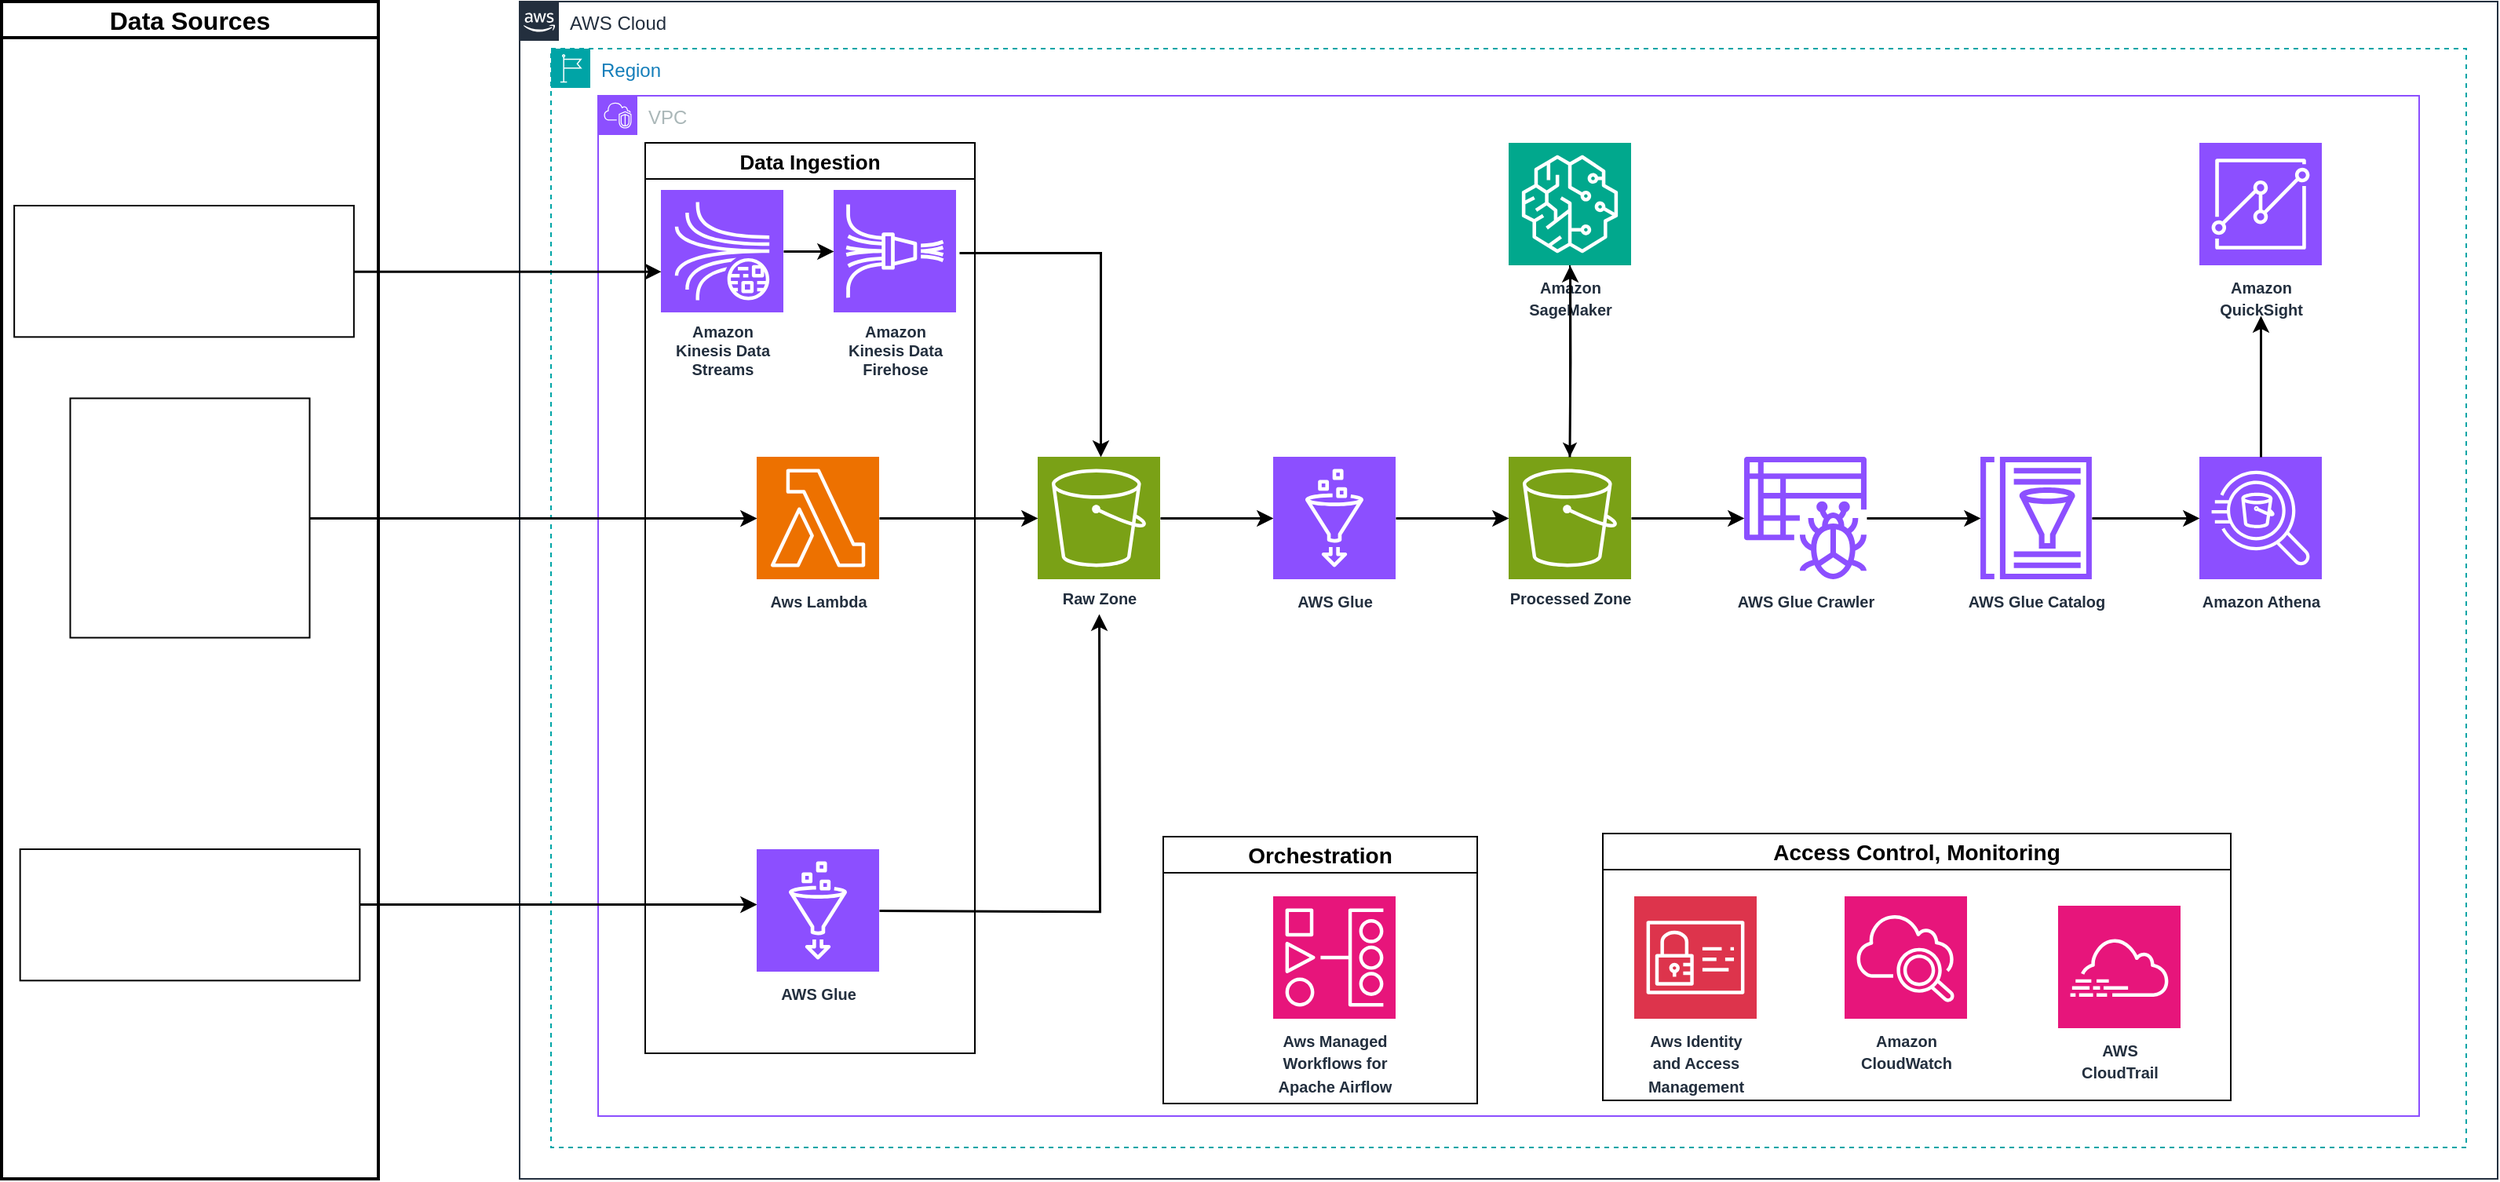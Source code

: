 <mxfile version="22.1.16" type="device">
  <diagram name="Page-1" id="qPSFZZWf_FqOlIZW2ooJ">
    <mxGraphModel dx="2087" dy="868" grid="1" gridSize="10" guides="1" tooltips="1" connect="1" arrows="1" fold="1" page="0" pageScale="1" pageWidth="850" pageHeight="1100" background="#ffffff" math="0" shadow="0">
      <root>
        <mxCell id="0" />
        <mxCell id="1" parent="0" />
        <mxCell id="GSW4ldEXJS0Q_CK_qqtB-1" value="&lt;font style=&quot;font-size: 16px;&quot;&gt;Data Sources&lt;/font&gt;" style="swimlane;whiteSpace=wrap;html=1;strokeWidth=2;movable=1;resizable=1;rotatable=1;deletable=1;editable=1;locked=0;connectable=1;" vertex="1" parent="1">
          <mxGeometry x="-100" y="90" width="240" height="750" as="geometry">
            <mxRectangle y="90" width="140" height="30" as="alternateBounds" />
          </mxGeometry>
        </mxCell>
        <mxCell id="GSW4ldEXJS0Q_CK_qqtB-2" value="" style="shape=image;verticalLabelPosition=bottom;labelBackgroundColor=default;verticalAlign=top;aspect=fixed;imageAspect=0;image=https://www.ovhcloud.com/sites/default/files/styles/text_media_horizontal/public/2021-09/ECX-1909_Hero_Kafka_600x400%402x-1.png;imageBorder=default;" vertex="1" parent="GSW4ldEXJS0Q_CK_qqtB-1">
          <mxGeometry x="8.07" y="130" width="216.36" height="83.68" as="geometry" />
        </mxCell>
        <mxCell id="GSW4ldEXJS0Q_CK_qqtB-3" value="" style="shape=image;verticalLabelPosition=bottom;labelBackgroundColor=default;verticalAlign=top;imageAspect=0;image=https://miro.medium.com/v2/resize:fit:610/1*lZrXmWJRDLqIImJThs5Lrw.png;aspect=fixed;imageBorder=default;" vertex="1" parent="GSW4ldEXJS0Q_CK_qqtB-1">
          <mxGeometry x="11.82" y="540" width="216.36" height="83.68" as="geometry" />
        </mxCell>
        <mxCell id="GSW4ldEXJS0Q_CK_qqtB-4" value="" style="shape=image;verticalLabelPosition=bottom;labelBackgroundColor=default;verticalAlign=top;aspect=fixed;imageAspect=0;image=https://cdn-icons-png.flaticon.com/512/1493/1493169.png;imageBorder=default;movable=1;resizable=1;rotatable=1;deletable=1;editable=1;locked=0;connectable=1;" vertex="1" parent="GSW4ldEXJS0Q_CK_qqtB-1">
          <mxGeometry x="43.75" y="252.75" width="152.5" height="152.5" as="geometry" />
        </mxCell>
        <mxCell id="GSW4ldEXJS0Q_CK_qqtB-14" value="&lt;font style=&quot;font-size: 13px;&quot;&gt;Data Ingestion&lt;/font&gt;" style="swimlane;whiteSpace=wrap;html=1;movable=1;resizable=1;rotatable=1;deletable=1;editable=1;locked=0;connectable=1;" vertex="1" parent="1">
          <mxGeometry x="310" y="180" width="210" height="580" as="geometry" />
        </mxCell>
        <mxCell id="GSW4ldEXJS0Q_CK_qqtB-55" value="&lt;font style=&quot;font-size: 14px;&quot;&gt;Orchestration&lt;/font&gt;" style="swimlane;whiteSpace=wrap;html=1;" vertex="1" parent="1">
          <mxGeometry x="640" y="622" width="200" height="170" as="geometry" />
        </mxCell>
        <mxCell id="GSW4ldEXJS0Q_CK_qqtB-60" style="edgeStyle=orthogonalEdgeStyle;rounded=0;orthogonalLoop=1;jettySize=auto;html=1;strokeWidth=1.5;" edge="1" parent="1" target="GSW4ldEXJS0Q_CK_qqtB-73">
          <mxGeometry relative="1" as="geometry">
            <mxPoint x="610" y="340" as="targetPoint" />
            <mxPoint x="510" y="250" as="sourcePoint" />
            <Array as="points">
              <mxPoint x="600" y="250" />
            </Array>
          </mxGeometry>
        </mxCell>
        <mxCell id="GSW4ldEXJS0Q_CK_qqtB-81" value="VPC" style="points=[[0,0],[0.25,0],[0.5,0],[0.75,0],[1,0],[1,0.25],[1,0.5],[1,0.75],[1,1],[0.75,1],[0.5,1],[0.25,1],[0,1],[0,0.75],[0,0.5],[0,0.25]];outlineConnect=0;gradientColor=none;html=1;whiteSpace=wrap;fontSize=12;fontStyle=0;container=1;pointerEvents=0;collapsible=0;recursiveResize=0;shape=mxgraph.aws4.group;grIcon=mxgraph.aws4.group_vpc2;strokeColor=#8C4FFF;fillColor=none;verticalAlign=top;align=left;spacingLeft=30;fontColor=#AAB7B8;dashed=0;" vertex="1" parent="1">
          <mxGeometry x="280" y="150" width="1160" height="650" as="geometry" />
        </mxCell>
        <mxCell id="GSW4ldEXJS0Q_CK_qqtB-83" value="AWS Cloud" style="points=[[0,0],[0.25,0],[0.5,0],[0.75,0],[1,0],[1,0.25],[1,0.5],[1,0.75],[1,1],[0.75,1],[0.5,1],[0.25,1],[0,1],[0,0.75],[0,0.5],[0,0.25]];outlineConnect=0;gradientColor=none;html=1;whiteSpace=wrap;fontSize=12;fontStyle=0;container=1;pointerEvents=0;collapsible=0;recursiveResize=0;shape=mxgraph.aws4.group;grIcon=mxgraph.aws4.group_aws_cloud_alt;strokeColor=#232F3E;fillColor=none;verticalAlign=top;align=left;spacingLeft=30;fontColor=#232F3E;dashed=0;" vertex="1" parent="1">
          <mxGeometry x="230" y="90" width="1260" height="750" as="geometry" />
        </mxCell>
        <mxCell id="GSW4ldEXJS0Q_CK_qqtB-82" value="Region" style="points=[[0,0],[0.25,0],[0.5,0],[0.75,0],[1,0],[1,0.25],[1,0.5],[1,0.75],[1,1],[0.75,1],[0.5,1],[0.25,1],[0,1],[0,0.75],[0,0.5],[0,0.25]];outlineConnect=0;gradientColor=none;html=1;whiteSpace=wrap;fontSize=12;fontStyle=0;container=1;pointerEvents=0;collapsible=0;recursiveResize=0;shape=mxgraph.aws4.group;grIcon=mxgraph.aws4.group_region;strokeColor=#00A4A6;fillColor=none;verticalAlign=top;align=left;spacingLeft=30;fontColor=#147EBA;dashed=1;" vertex="1" parent="GSW4ldEXJS0Q_CK_qqtB-83">
          <mxGeometry x="20" y="30" width="1220" height="700" as="geometry" />
        </mxCell>
        <mxCell id="GSW4ldEXJS0Q_CK_qqtB-66" value="&lt;font style=&quot;font-size: 10px;&quot;&gt;&lt;b&gt;Aws Lambda&lt;/b&gt;&lt;/font&gt;" style="sketch=0;points=[[0,0,0],[0.25,0,0],[0.5,0,0],[0.75,0,0],[1,0,0],[0,1,0],[0.25,1,0],[0.5,1,0],[0.75,1,0],[1,1,0],[0,0.25,0],[0,0.5,0],[0,0.75,0],[1,0.25,0],[1,0.5,0],[1,0.75,0]];outlineConnect=0;fontColor=#232F3E;fillColor=#ED7100;strokeColor=#ffffff;dashed=0;verticalLabelPosition=bottom;verticalAlign=top;align=center;html=1;fontSize=12;fontStyle=0;aspect=fixed;shape=mxgraph.aws4.resourceIcon;resIcon=mxgraph.aws4.lambda;" vertex="1" parent="GSW4ldEXJS0Q_CK_qqtB-82">
          <mxGeometry x="131" y="260" width="78" height="78" as="geometry" />
        </mxCell>
        <mxCell id="GSW4ldEXJS0Q_CK_qqtB-92" style="edgeStyle=orthogonalEdgeStyle;rounded=0;orthogonalLoop=1;jettySize=auto;html=1;strokeWidth=1.5;" edge="1" parent="GSW4ldEXJS0Q_CK_qqtB-82" source="GSW4ldEXJS0Q_CK_qqtB-73" target="GSW4ldEXJS0Q_CK_qqtB-70">
          <mxGeometry relative="1" as="geometry" />
        </mxCell>
        <mxCell id="GSW4ldEXJS0Q_CK_qqtB-73" value="Raw Zone" style="sketch=0;points=[[0,0,0],[0.25,0,0],[0.5,0,0],[0.75,0,0],[1,0,0],[0,1,0],[0.25,1,0],[0.5,1,0],[0.75,1,0],[1,1,0],[0,0.25,0],[0,0.5,0],[0,0.75,0],[1,0.25,0],[1,0.5,0],[1,0.75,0]];outlineConnect=0;fontColor=#232F3E;fillColor=#7AA116;strokeColor=#ffffff;dashed=0;verticalLabelPosition=bottom;verticalAlign=top;align=center;html=1;fontSize=10;fontStyle=1;aspect=fixed;shape=mxgraph.aws4.resourceIcon;resIcon=mxgraph.aws4.s3;" vertex="1" parent="GSW4ldEXJS0Q_CK_qqtB-82">
          <mxGeometry x="310" y="260" width="78" height="78" as="geometry" />
        </mxCell>
        <mxCell id="GSW4ldEXJS0Q_CK_qqtB-85" style="edgeStyle=orthogonalEdgeStyle;rounded=0;orthogonalLoop=1;jettySize=auto;html=1;strokeWidth=1.5;" edge="1" parent="GSW4ldEXJS0Q_CK_qqtB-82">
          <mxGeometry relative="1" as="geometry">
            <mxPoint x="209" y="549.059" as="sourcePoint" />
            <mxPoint x="349" y="360" as="targetPoint" />
          </mxGeometry>
        </mxCell>
        <mxCell id="GSW4ldEXJS0Q_CK_qqtB-86" style="edgeStyle=orthogonalEdgeStyle;rounded=0;orthogonalLoop=1;jettySize=auto;html=1;entryX=0;entryY=0.5;entryDx=0;entryDy=0;entryPerimeter=0;strokeWidth=1.5;" edge="1" parent="GSW4ldEXJS0Q_CK_qqtB-82" source="GSW4ldEXJS0Q_CK_qqtB-66" target="GSW4ldEXJS0Q_CK_qqtB-73">
          <mxGeometry relative="1" as="geometry" />
        </mxCell>
        <mxCell id="GSW4ldEXJS0Q_CK_qqtB-67" value="Amazon&lt;br style=&quot;font-size: 10px;&quot;&gt;Kinesis Data&lt;br style=&quot;font-size: 10px;&quot;&gt;Streams" style="sketch=0;points=[[0,0,0],[0.25,0,0],[0.5,0,0],[0.75,0,0],[1,0,0],[0,1,0],[0.25,1,0],[0.5,1,0],[0.75,1,0],[1,1,0],[0,0.25,0],[0,0.5,0],[0,0.75,0],[1,0.25,0],[1,0.5,0],[1,0.75,0]];outlineConnect=0;fontColor=#232F3E;fillColor=#8C4FFF;strokeColor=#ffffff;dashed=0;verticalLabelPosition=bottom;verticalAlign=top;align=center;html=1;fontSize=10;fontStyle=1;aspect=fixed;shape=mxgraph.aws4.resourceIcon;resIcon=mxgraph.aws4.kinesis_data_streams;" vertex="1" parent="GSW4ldEXJS0Q_CK_qqtB-82">
          <mxGeometry x="70" y="90" width="78" height="78" as="geometry" />
        </mxCell>
        <mxCell id="GSW4ldEXJS0Q_CK_qqtB-68" value="&lt;font style=&quot;font-size: 10px;&quot;&gt;&lt;span style=&quot;font-size: 10px;&quot;&gt;Amazon&lt;br style=&quot;font-size: 10px;&quot;&gt;Kinesis Data&lt;br style=&quot;font-size: 10px;&quot;&gt;Firehose&lt;/span&gt;&lt;/font&gt;" style="sketch=0;points=[[0,0,0],[0.25,0,0],[0.5,0,0],[0.75,0,0],[1,0,0],[0,1,0],[0.25,1,0],[0.5,1,0],[0.75,1,0],[1,1,0],[0,0.25,0],[0,0.5,0],[0,0.75,0],[1,0.25,0],[1,0.5,0],[1,0.75,0]];outlineConnect=0;fontColor=#232F3E;fillColor=#8C4FFF;strokeColor=#ffffff;dashed=0;verticalLabelPosition=bottom;verticalAlign=top;align=center;html=1;fontSize=10;fontStyle=1;aspect=fixed;shape=mxgraph.aws4.resourceIcon;resIcon=mxgraph.aws4.kinesis_data_firehose;" vertex="1" parent="GSW4ldEXJS0Q_CK_qqtB-82">
          <mxGeometry x="180" y="90" width="78" height="78" as="geometry" />
        </mxCell>
        <mxCell id="GSW4ldEXJS0Q_CK_qqtB-91" style="edgeStyle=orthogonalEdgeStyle;rounded=0;orthogonalLoop=1;jettySize=auto;html=1;entryX=0;entryY=0.5;entryDx=0;entryDy=0;entryPerimeter=0;strokeWidth=1.5;" edge="1" parent="GSW4ldEXJS0Q_CK_qqtB-82" source="GSW4ldEXJS0Q_CK_qqtB-67" target="GSW4ldEXJS0Q_CK_qqtB-68">
          <mxGeometry relative="1" as="geometry" />
        </mxCell>
        <mxCell id="GSW4ldEXJS0Q_CK_qqtB-72" value="&lt;font style=&quot;font-size: 10px;&quot;&gt;&lt;b&gt;Aws Managed&lt;br&gt;Workflows for&lt;br&gt;Apache Airflow&lt;/b&gt;&lt;/font&gt;" style="sketch=0;points=[[0,0,0],[0.25,0,0],[0.5,0,0],[0.75,0,0],[1,0,0],[0,1,0],[0.25,1,0],[0.5,1,0],[0.75,1,0],[1,1,0],[0,0.25,0],[0,0.5,0],[0,0.75,0],[1,0.25,0],[1,0.5,0],[1,0.75,0]];outlineConnect=0;fontColor=#232F3E;fillColor=#E7157B;strokeColor=#ffffff;dashed=0;verticalLabelPosition=bottom;verticalAlign=top;align=center;html=1;fontSize=12;fontStyle=0;aspect=fixed;shape=mxgraph.aws4.resourceIcon;resIcon=mxgraph.aws4.managed_workflows_for_apache_airflow;" vertex="1" parent="GSW4ldEXJS0Q_CK_qqtB-82">
          <mxGeometry x="460" y="540" width="78" height="78" as="geometry" />
        </mxCell>
        <mxCell id="GSW4ldEXJS0Q_CK_qqtB-56" value="&lt;font style=&quot;font-size: 14px;&quot;&gt;Access Control, Monitoring&lt;/font&gt;" style="swimlane;whiteSpace=wrap;html=1;" vertex="1" parent="GSW4ldEXJS0Q_CK_qqtB-82">
          <mxGeometry x="670" y="500" width="400" height="170" as="geometry" />
        </mxCell>
        <mxCell id="GSW4ldEXJS0Q_CK_qqtB-80" value="&lt;font style=&quot;font-size: 10px;&quot;&gt;&lt;b&gt;Aws Identity&lt;br&gt;and Access&lt;br&gt;Management&lt;/b&gt;&lt;/font&gt;" style="sketch=0;points=[[0,0,0],[0.25,0,0],[0.5,0,0],[0.75,0,0],[1,0,0],[0,1,0],[0.25,1,0],[0.5,1,0],[0.75,1,0],[1,1,0],[0,0.25,0],[0,0.5,0],[0,0.75,0],[1,0.25,0],[1,0.5,0],[1,0.75,0]];outlineConnect=0;fontColor=#232F3E;fillColor=#DD344C;strokeColor=#ffffff;dashed=0;verticalLabelPosition=bottom;verticalAlign=top;align=center;html=1;fontSize=12;fontStyle=0;aspect=fixed;shape=mxgraph.aws4.resourceIcon;resIcon=mxgraph.aws4.identity_and_access_management;" vertex="1" parent="GSW4ldEXJS0Q_CK_qqtB-56">
          <mxGeometry x="20" y="40" width="78" height="78" as="geometry" />
        </mxCell>
        <mxCell id="GSW4ldEXJS0Q_CK_qqtB-79" value="&lt;font style=&quot;font-size: 10px;&quot;&gt;&lt;b&gt;Amazon&lt;br&gt;CloudWatch&lt;/b&gt;&lt;/font&gt;" style="sketch=0;points=[[0,0,0],[0.25,0,0],[0.5,0,0],[0.75,0,0],[1,0,0],[0,1,0],[0.25,1,0],[0.5,1,0],[0.75,1,0],[1,1,0],[0,0.25,0],[0,0.5,0],[0,0.75,0],[1,0.25,0],[1,0.5,0],[1,0.75,0]];points=[[0,0,0],[0.25,0,0],[0.5,0,0],[0.75,0,0],[1,0,0],[0,1,0],[0.25,1,0],[0.5,1,0],[0.75,1,0],[1,1,0],[0,0.25,0],[0,0.5,0],[0,0.75,0],[1,0.25,0],[1,0.5,0],[1,0.75,0]];outlineConnect=0;fontColor=#232F3E;fillColor=#E7157B;strokeColor=#ffffff;dashed=0;verticalLabelPosition=bottom;verticalAlign=top;align=center;html=1;fontSize=12;fontStyle=0;aspect=fixed;shape=mxgraph.aws4.resourceIcon;resIcon=mxgraph.aws4.cloudwatch_2;" vertex="1" parent="GSW4ldEXJS0Q_CK_qqtB-56">
          <mxGeometry x="154" y="40" width="78" height="78" as="geometry" />
        </mxCell>
        <mxCell id="GSW4ldEXJS0Q_CK_qqtB-78" value="&lt;font style=&quot;font-size: 10px;&quot;&gt;&lt;b&gt;AWS&lt;br&gt;CloudTrail&lt;/b&gt;&lt;/font&gt;" style="sketch=0;points=[[0,0,0],[0.25,0,0],[0.5,0,0],[0.75,0,0],[1,0,0],[0,1,0],[0.25,1,0],[0.5,1,0],[0.75,1,0],[1,1,0],[0,0.25,0],[0,0.5,0],[0,0.75,0],[1,0.25,0],[1,0.5,0],[1,0.75,0]];points=[[0,0,0],[0.25,0,0],[0.5,0,0],[0.75,0,0],[1,0,0],[0,1,0],[0.25,1,0],[0.5,1,0],[0.75,1,0],[1,1,0],[0,0.25,0],[0,0.5,0],[0,0.75,0],[1,0.25,0],[1,0.5,0],[1,0.75,0]];outlineConnect=0;fontColor=#232F3E;fillColor=#E7157B;strokeColor=#ffffff;dashed=0;verticalLabelPosition=bottom;verticalAlign=top;align=center;html=1;fontSize=12;fontStyle=0;aspect=fixed;shape=mxgraph.aws4.resourceIcon;resIcon=mxgraph.aws4.cloudtrail;" vertex="1" parent="GSW4ldEXJS0Q_CK_qqtB-56">
          <mxGeometry x="290" y="46" width="78" height="78" as="geometry" />
        </mxCell>
        <mxCell id="GSW4ldEXJS0Q_CK_qqtB-70" value="&lt;b&gt;&lt;font style=&quot;font-size: 10px;&quot;&gt;AWS Glue&lt;/font&gt;&lt;/b&gt;" style="sketch=0;points=[[0,0,0],[0.25,0,0],[0.5,0,0],[0.75,0,0],[1,0,0],[0,1,0],[0.25,1,0],[0.5,1,0],[0.75,1,0],[1,1,0],[0,0.25,0],[0,0.5,0],[0,0.75,0],[1,0.25,0],[1,0.5,0],[1,0.75,0]];outlineConnect=0;fontColor=#232F3E;fillColor=#8C4FFF;strokeColor=#ffffff;dashed=0;verticalLabelPosition=bottom;verticalAlign=top;align=center;html=1;fontSize=12;fontStyle=0;aspect=fixed;shape=mxgraph.aws4.resourceIcon;resIcon=mxgraph.aws4.glue;" vertex="1" parent="GSW4ldEXJS0Q_CK_qqtB-82">
          <mxGeometry x="460" y="260" width="78" height="78" as="geometry" />
        </mxCell>
        <mxCell id="GSW4ldEXJS0Q_CK_qqtB-94" style="edgeStyle=orthogonalEdgeStyle;rounded=0;orthogonalLoop=1;jettySize=auto;html=1;strokeWidth=1.5;" edge="1" parent="GSW4ldEXJS0Q_CK_qqtB-82" source="GSW4ldEXJS0Q_CK_qqtB-69" target="GSW4ldEXJS0Q_CK_qqtB-74">
          <mxGeometry relative="1" as="geometry" />
        </mxCell>
        <mxCell id="GSW4ldEXJS0Q_CK_qqtB-69" value="Processed Zone" style="sketch=0;points=[[0,0,0],[0.25,0,0],[0.5,0,0],[0.75,0,0],[1,0,0],[0,1,0],[0.25,1,0],[0.5,1,0],[0.75,1,0],[1,1,0],[0,0.25,0],[0,0.5,0],[0,0.75,0],[1,0.25,0],[1,0.5,0],[1,0.75,0]];outlineConnect=0;fontColor=#232F3E;fillColor=#7AA116;strokeColor=#ffffff;dashed=0;verticalLabelPosition=bottom;verticalAlign=top;align=center;html=1;fontSize=10;fontStyle=1;aspect=fixed;shape=mxgraph.aws4.resourceIcon;resIcon=mxgraph.aws4.s3;" vertex="1" parent="GSW4ldEXJS0Q_CK_qqtB-82">
          <mxGeometry x="610" y="260" width="78" height="78" as="geometry" />
        </mxCell>
        <mxCell id="GSW4ldEXJS0Q_CK_qqtB-95" style="edgeStyle=orthogonalEdgeStyle;rounded=0;orthogonalLoop=1;jettySize=auto;html=1;strokeWidth=1.5;" edge="1" parent="GSW4ldEXJS0Q_CK_qqtB-82" source="GSW4ldEXJS0Q_CK_qqtB-74" target="GSW4ldEXJS0Q_CK_qqtB-75">
          <mxGeometry relative="1" as="geometry" />
        </mxCell>
        <mxCell id="GSW4ldEXJS0Q_CK_qqtB-74" value="&lt;font style=&quot;font-size: 10px;&quot;&gt;&lt;b&gt;AWS Glue Crawler&lt;/b&gt;&lt;/font&gt;" style="sketch=0;outlineConnect=0;fontColor=#232F3E;gradientColor=none;fillColor=#8C4FFF;strokeColor=none;dashed=0;verticalLabelPosition=bottom;verticalAlign=top;align=center;html=1;fontSize=12;fontStyle=0;aspect=fixed;pointerEvents=1;shape=mxgraph.aws4.glue_crawlers;" vertex="1" parent="GSW4ldEXJS0Q_CK_qqtB-82">
          <mxGeometry x="760" y="260" width="78" height="78" as="geometry" />
        </mxCell>
        <mxCell id="GSW4ldEXJS0Q_CK_qqtB-96" style="edgeStyle=orthogonalEdgeStyle;rounded=0;orthogonalLoop=1;jettySize=auto;html=1;strokeWidth=1.5;" edge="1" parent="GSW4ldEXJS0Q_CK_qqtB-82" source="GSW4ldEXJS0Q_CK_qqtB-75" target="GSW4ldEXJS0Q_CK_qqtB-76">
          <mxGeometry relative="1" as="geometry" />
        </mxCell>
        <mxCell id="GSW4ldEXJS0Q_CK_qqtB-75" value="&lt;font style=&quot;font-size: 10px;&quot;&gt;&lt;b&gt;AWS Glue Catalog&lt;/b&gt;&lt;/font&gt;" style="sketch=0;outlineConnect=0;fontColor=#232F3E;gradientColor=none;fillColor=#8C4FFF;strokeColor=none;dashed=0;verticalLabelPosition=bottom;verticalAlign=top;align=center;html=1;fontSize=12;fontStyle=0;aspect=fixed;pointerEvents=1;shape=mxgraph.aws4.glue_data_catalog;" vertex="1" parent="GSW4ldEXJS0Q_CK_qqtB-82">
          <mxGeometry x="910" y="260" width="72" height="78" as="geometry" />
        </mxCell>
        <mxCell id="GSW4ldEXJS0Q_CK_qqtB-76" value="&lt;font style=&quot;font-size: 10px;&quot;&gt;&lt;b&gt;Amazon Athena&lt;/b&gt;&lt;/font&gt;" style="sketch=0;points=[[0,0,0],[0.25,0,0],[0.5,0,0],[0.75,0,0],[1,0,0],[0,1,0],[0.25,1,0],[0.5,1,0],[0.75,1,0],[1,1,0],[0,0.25,0],[0,0.5,0],[0,0.75,0],[1,0.25,0],[1,0.5,0],[1,0.75,0]];outlineConnect=0;fontColor=#232F3E;fillColor=#8C4FFF;strokeColor=#ffffff;dashed=0;verticalLabelPosition=bottom;verticalAlign=top;align=center;html=1;fontSize=12;fontStyle=0;aspect=fixed;shape=mxgraph.aws4.resourceIcon;resIcon=mxgraph.aws4.athena;" vertex="1" parent="GSW4ldEXJS0Q_CK_qqtB-82">
          <mxGeometry x="1050" y="260" width="78" height="78" as="geometry" />
        </mxCell>
        <mxCell id="GSW4ldEXJS0Q_CK_qqtB-93" style="edgeStyle=orthogonalEdgeStyle;rounded=0;orthogonalLoop=1;jettySize=auto;html=1;entryX=0;entryY=0.5;entryDx=0;entryDy=0;entryPerimeter=0;strokeWidth=1.5;" edge="1" parent="GSW4ldEXJS0Q_CK_qqtB-82" source="GSW4ldEXJS0Q_CK_qqtB-70" target="GSW4ldEXJS0Q_CK_qqtB-69">
          <mxGeometry relative="1" as="geometry" />
        </mxCell>
        <mxCell id="GSW4ldEXJS0Q_CK_qqtB-99" style="edgeStyle=orthogonalEdgeStyle;rounded=0;orthogonalLoop=1;jettySize=auto;html=1;strokeWidth=1.5;" edge="1" parent="GSW4ldEXJS0Q_CK_qqtB-82" source="GSW4ldEXJS0Q_CK_qqtB-76">
          <mxGeometry relative="1" as="geometry">
            <mxPoint x="1089" y="170" as="targetPoint" />
            <Array as="points" />
          </mxGeometry>
        </mxCell>
        <mxCell id="GSW4ldEXJS0Q_CK_qqtB-100" style="edgeStyle=orthogonalEdgeStyle;rounded=0;orthogonalLoop=1;jettySize=auto;html=1;" edge="1" parent="GSW4ldEXJS0Q_CK_qqtB-82" source="GSW4ldEXJS0Q_CK_qqtB-71" target="GSW4ldEXJS0Q_CK_qqtB-69">
          <mxGeometry relative="1" as="geometry" />
        </mxCell>
        <mxCell id="GSW4ldEXJS0Q_CK_qqtB-71" value="&lt;font style=&quot;font-size: 10px;&quot;&gt;&lt;b&gt;Amazon&lt;br&gt;SageMaker&lt;/b&gt;&lt;/font&gt;" style="sketch=0;points=[[0,0,0],[0.25,0,0],[0.5,0,0],[0.75,0,0],[1,0,0],[0,1,0],[0.25,1,0],[0.5,1,0],[0.75,1,0],[1,1,0],[0,0.25,0],[0,0.5,0],[0,0.75,0],[1,0.25,0],[1,0.5,0],[1,0.75,0]];outlineConnect=0;fontColor=#232F3E;fillColor=#01A88D;strokeColor=#ffffff;dashed=0;verticalLabelPosition=bottom;verticalAlign=top;align=center;html=1;fontSize=12;fontStyle=0;aspect=fixed;shape=mxgraph.aws4.resourceIcon;resIcon=mxgraph.aws4.sagemaker;" vertex="1" parent="GSW4ldEXJS0Q_CK_qqtB-82">
          <mxGeometry x="610" y="60" width="78" height="78" as="geometry" />
        </mxCell>
        <mxCell id="GSW4ldEXJS0Q_CK_qqtB-40" style="edgeStyle=orthogonalEdgeStyle;rounded=0;orthogonalLoop=1;jettySize=auto;html=1;strokeWidth=1.5;" edge="1" parent="GSW4ldEXJS0Q_CK_qqtB-82">
          <mxGeometry relative="1" as="geometry">
            <mxPoint x="648.71" y="260" as="sourcePoint" />
            <mxPoint x="649" y="138" as="targetPoint" />
          </mxGeometry>
        </mxCell>
        <mxCell id="GSW4ldEXJS0Q_CK_qqtB-77" value="&lt;font style=&quot;font-size: 10px;&quot;&gt;&lt;b&gt;Amazon&lt;br&gt;QuickSight&lt;/b&gt;&lt;/font&gt;" style="sketch=0;points=[[0,0,0],[0.25,0,0],[0.5,0,0],[0.75,0,0],[1,0,0],[0,1,0],[0.25,1,0],[0.5,1,0],[0.75,1,0],[1,1,0],[0,0.25,0],[0,0.5,0],[0,0.75,0],[1,0.25,0],[1,0.5,0],[1,0.75,0]];outlineConnect=0;fontColor=#232F3E;fillColor=#8C4FFF;strokeColor=#ffffff;dashed=0;verticalLabelPosition=bottom;verticalAlign=top;align=center;html=1;fontSize=12;fontStyle=0;aspect=fixed;shape=mxgraph.aws4.resourceIcon;resIcon=mxgraph.aws4.quicksight;" vertex="1" parent="GSW4ldEXJS0Q_CK_qqtB-82">
          <mxGeometry x="1050" y="60" width="78" height="78" as="geometry" />
        </mxCell>
        <mxCell id="GSW4ldEXJS0Q_CK_qqtB-117" value="&lt;b&gt;&lt;font style=&quot;font-size: 10px;&quot;&gt;AWS Glue&lt;/font&gt;&lt;/b&gt;" style="sketch=0;points=[[0,0,0],[0.25,0,0],[0.5,0,0],[0.75,0,0],[1,0,0],[0,1,0],[0.25,1,0],[0.5,1,0],[0.75,1,0],[1,1,0],[0,0.25,0],[0,0.5,0],[0,0.75,0],[1,0.25,0],[1,0.5,0],[1,0.75,0]];outlineConnect=0;fontColor=#232F3E;fillColor=#8C4FFF;strokeColor=#ffffff;dashed=0;verticalLabelPosition=bottom;verticalAlign=top;align=center;html=1;fontSize=12;fontStyle=0;aspect=fixed;shape=mxgraph.aws4.resourceIcon;resIcon=mxgraph.aws4.glue;" vertex="1" parent="GSW4ldEXJS0Q_CK_qqtB-82">
          <mxGeometry x="131" y="510" width="78" height="78" as="geometry" />
        </mxCell>
        <mxCell id="GSW4ldEXJS0Q_CK_qqtB-103" style="edgeStyle=orthogonalEdgeStyle;rounded=0;orthogonalLoop=1;jettySize=auto;html=1;strokeWidth=1.5;" edge="1" parent="1" source="GSW4ldEXJS0Q_CK_qqtB-2" target="GSW4ldEXJS0Q_CK_qqtB-67">
          <mxGeometry relative="1" as="geometry">
            <Array as="points">
              <mxPoint x="270" y="262" />
              <mxPoint x="270" y="262" />
            </Array>
          </mxGeometry>
        </mxCell>
        <mxCell id="GSW4ldEXJS0Q_CK_qqtB-105" style="edgeStyle=orthogonalEdgeStyle;rounded=0;orthogonalLoop=1;jettySize=auto;html=1;strokeWidth=1.5;" edge="1" parent="1" source="GSW4ldEXJS0Q_CK_qqtB-4" target="GSW4ldEXJS0Q_CK_qqtB-66">
          <mxGeometry relative="1" as="geometry">
            <Array as="points">
              <mxPoint x="170" y="419" />
              <mxPoint x="170" y="419" />
            </Array>
          </mxGeometry>
        </mxCell>
        <mxCell id="GSW4ldEXJS0Q_CK_qqtB-106" style="edgeStyle=orthogonalEdgeStyle;rounded=0;orthogonalLoop=1;jettySize=auto;html=1;strokeWidth=1.5;" edge="1" parent="1" source="GSW4ldEXJS0Q_CK_qqtB-3">
          <mxGeometry relative="1" as="geometry">
            <mxPoint x="381.0" y="665.059" as="targetPoint" />
            <Array as="points">
              <mxPoint x="190" y="665" />
              <mxPoint x="190" y="665" />
            </Array>
          </mxGeometry>
        </mxCell>
      </root>
    </mxGraphModel>
  </diagram>
</mxfile>
